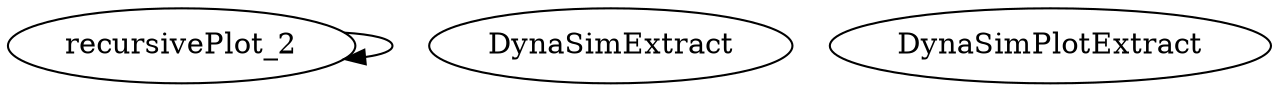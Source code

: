 /* Created by mdot for Matlab */
digraph m2html {
  recursivePlot_2 -> recursivePlot_2;

  DynaSimExtract [URL="DynaSimExtract.html"];
  DynaSimPlotExtract [URL="DynaSimPlotExtract.html"];
  recursivePlot_2 [URL="recursivePlot_2.html"];
}